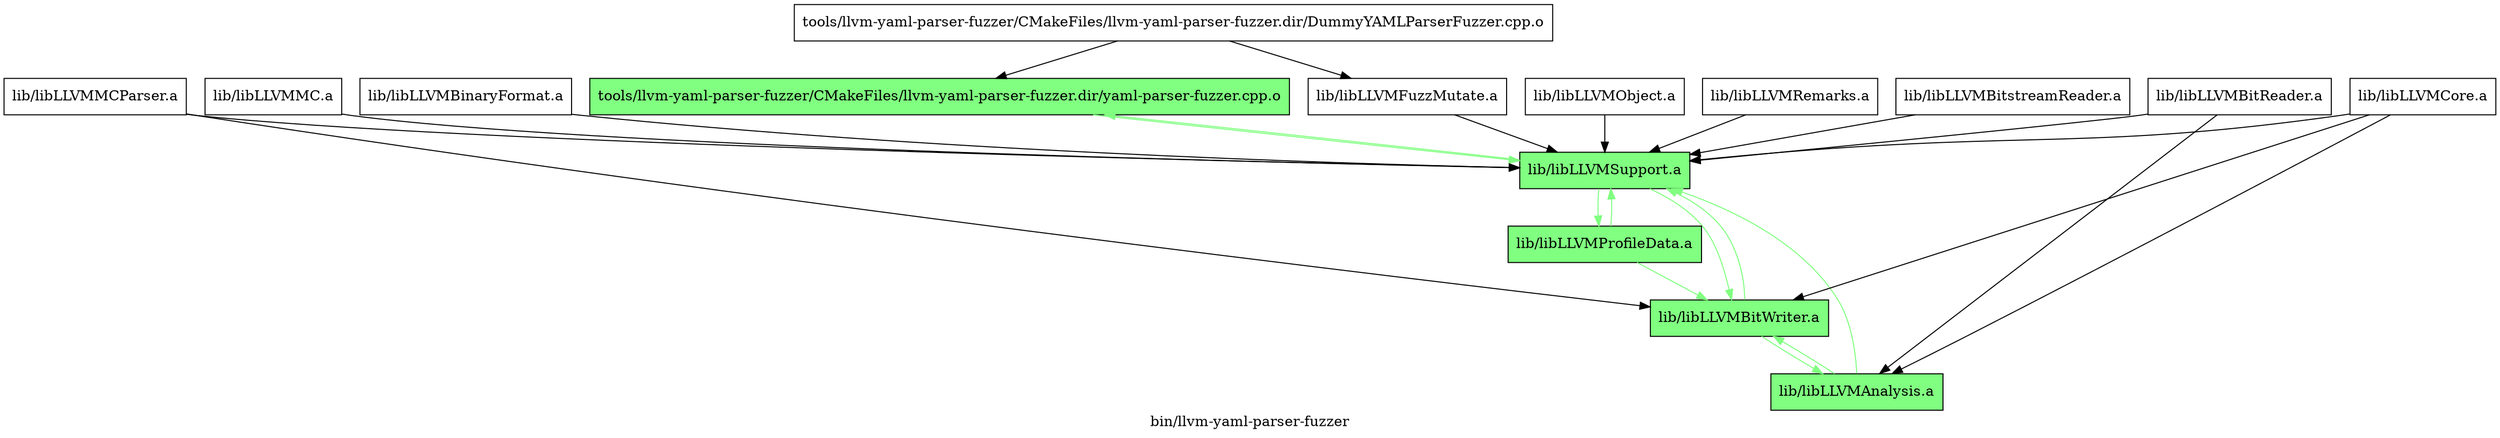 digraph "bin/llvm-yaml-parser-fuzzer" {
	label="bin/llvm-yaml-parser-fuzzer";

	Node0x563f09e697e8 [shape=record,shape=record,label="{tools/llvm-yaml-parser-fuzzer/CMakeFiles/llvm-yaml-parser-fuzzer.dir/DummyYAMLParserFuzzer.cpp.o}"];
	Node0x563f09e697e8 -> Node0x563f09e69fb8;
	Node0x563f09e697e8 -> Node0x563f09e660e8;
	Node0x563f09e69fb8 [shape=record,shape=record,style=filled,fillcolor="0.333333 0.5 1",label="{tools/llvm-yaml-parser-fuzzer/CMakeFiles/llvm-yaml-parser-fuzzer.dir/yaml-parser-fuzzer.cpp.o}"];
	Node0x563f09e69fb8 -> Node0x563f09e65be8[color="0.333333 0.5 1"];
	Node0x563f09e660e8 [shape=record,shape=record,label="{lib/libLLVMFuzzMutate.a}"];
	Node0x563f09e660e8 -> Node0x563f09e65be8;
	Node0x563f09e65be8 [shape=record,shape=record,style=filled,fillcolor="0.333333 0.5 1",label="{lib/libLLVMSupport.a}"];
	Node0x563f09e65be8 -> Node0x563f09e69fb8[color="0.333333 0.5 1"];
	Node0x563f09e65be8 -> Node0x563f09e651e8[color="0.333333 0.5 1"];
	Node0x563f09e65be8 -> Node0x563f09e64ba8[color="0.333333 0.5 1"];
	Node0x563f09e651e8 [shape=record,shape=record,style=filled,fillcolor="0.333333 0.5 1",label="{lib/libLLVMBitWriter.a}"];
	Node0x563f09e651e8 -> Node0x563f09e65be8[color="0.333333 0.5 1"];
	Node0x563f09e651e8 -> Node0x563f09e63668[color="0.333333 0.5 1"];
	Node0x563f09e63668 [shape=record,shape=record,style=filled,fillcolor="0.333333 0.5 1",label="{lib/libLLVMAnalysis.a}"];
	Node0x563f09e63668 -> Node0x563f09e65be8[color="0.333333 0.5 1"];
	Node0x563f09e63668 -> Node0x563f09e651e8[color="0.333333 0.5 1"];
	Node0x563f09e63b68 [shape=record,shape=record,label="{lib/libLLVMObject.a}"];
	Node0x563f09e63b68 -> Node0x563f09e65be8;
	Node0x563f09e62c68 [shape=record,shape=record,label="{lib/libLLVMBitReader.a}"];
	Node0x563f09e62c68 -> Node0x563f09e65be8;
	Node0x563f09e62c68 -> Node0x563f09e63668;
	Node0x563f09e63168 [shape=record,shape=record,label="{lib/libLLVMMCParser.a}"];
	Node0x563f09e63168 -> Node0x563f09e65be8;
	Node0x563f09e63168 -> Node0x563f09e651e8;
	Node0x563f09e64ba8 [shape=record,shape=record,style=filled,fillcolor="0.333333 0.5 1",label="{lib/libLLVMProfileData.a}"];
	Node0x563f09e64ba8 -> Node0x563f09e65be8[color="0.333333 0.5 1"];
	Node0x563f09e64ba8 -> Node0x563f09e651e8[color="0.333333 0.5 1"];
	Node0x563f09e63ca8 [shape=record,shape=record,label="{lib/libLLVMCore.a}"];
	Node0x563f09e63ca8 -> Node0x563f09e65be8;
	Node0x563f09e63ca8 -> Node0x563f09e63668;
	Node0x563f09e63ca8 -> Node0x563f09e651e8;
	Node0x563f09e64068 [shape=record,shape=record,label="{lib/libLLVMRemarks.a}"];
	Node0x563f09e64068 -> Node0x563f09e65be8;
	Node0x563f09e611d8 [shape=record,shape=record,label="{lib/libLLVMBitstreamReader.a}"];
	Node0x563f09e611d8 -> Node0x563f09e65be8;
	Node0x563f09e60d28 [shape=record,shape=record,label="{lib/libLLVMMC.a}"];
	Node0x563f09e60d28 -> Node0x563f09e65be8;
	Node0x563f09e60878 [shape=record,shape=record,label="{lib/libLLVMBinaryFormat.a}"];
	Node0x563f09e60878 -> Node0x563f09e65be8;
}
